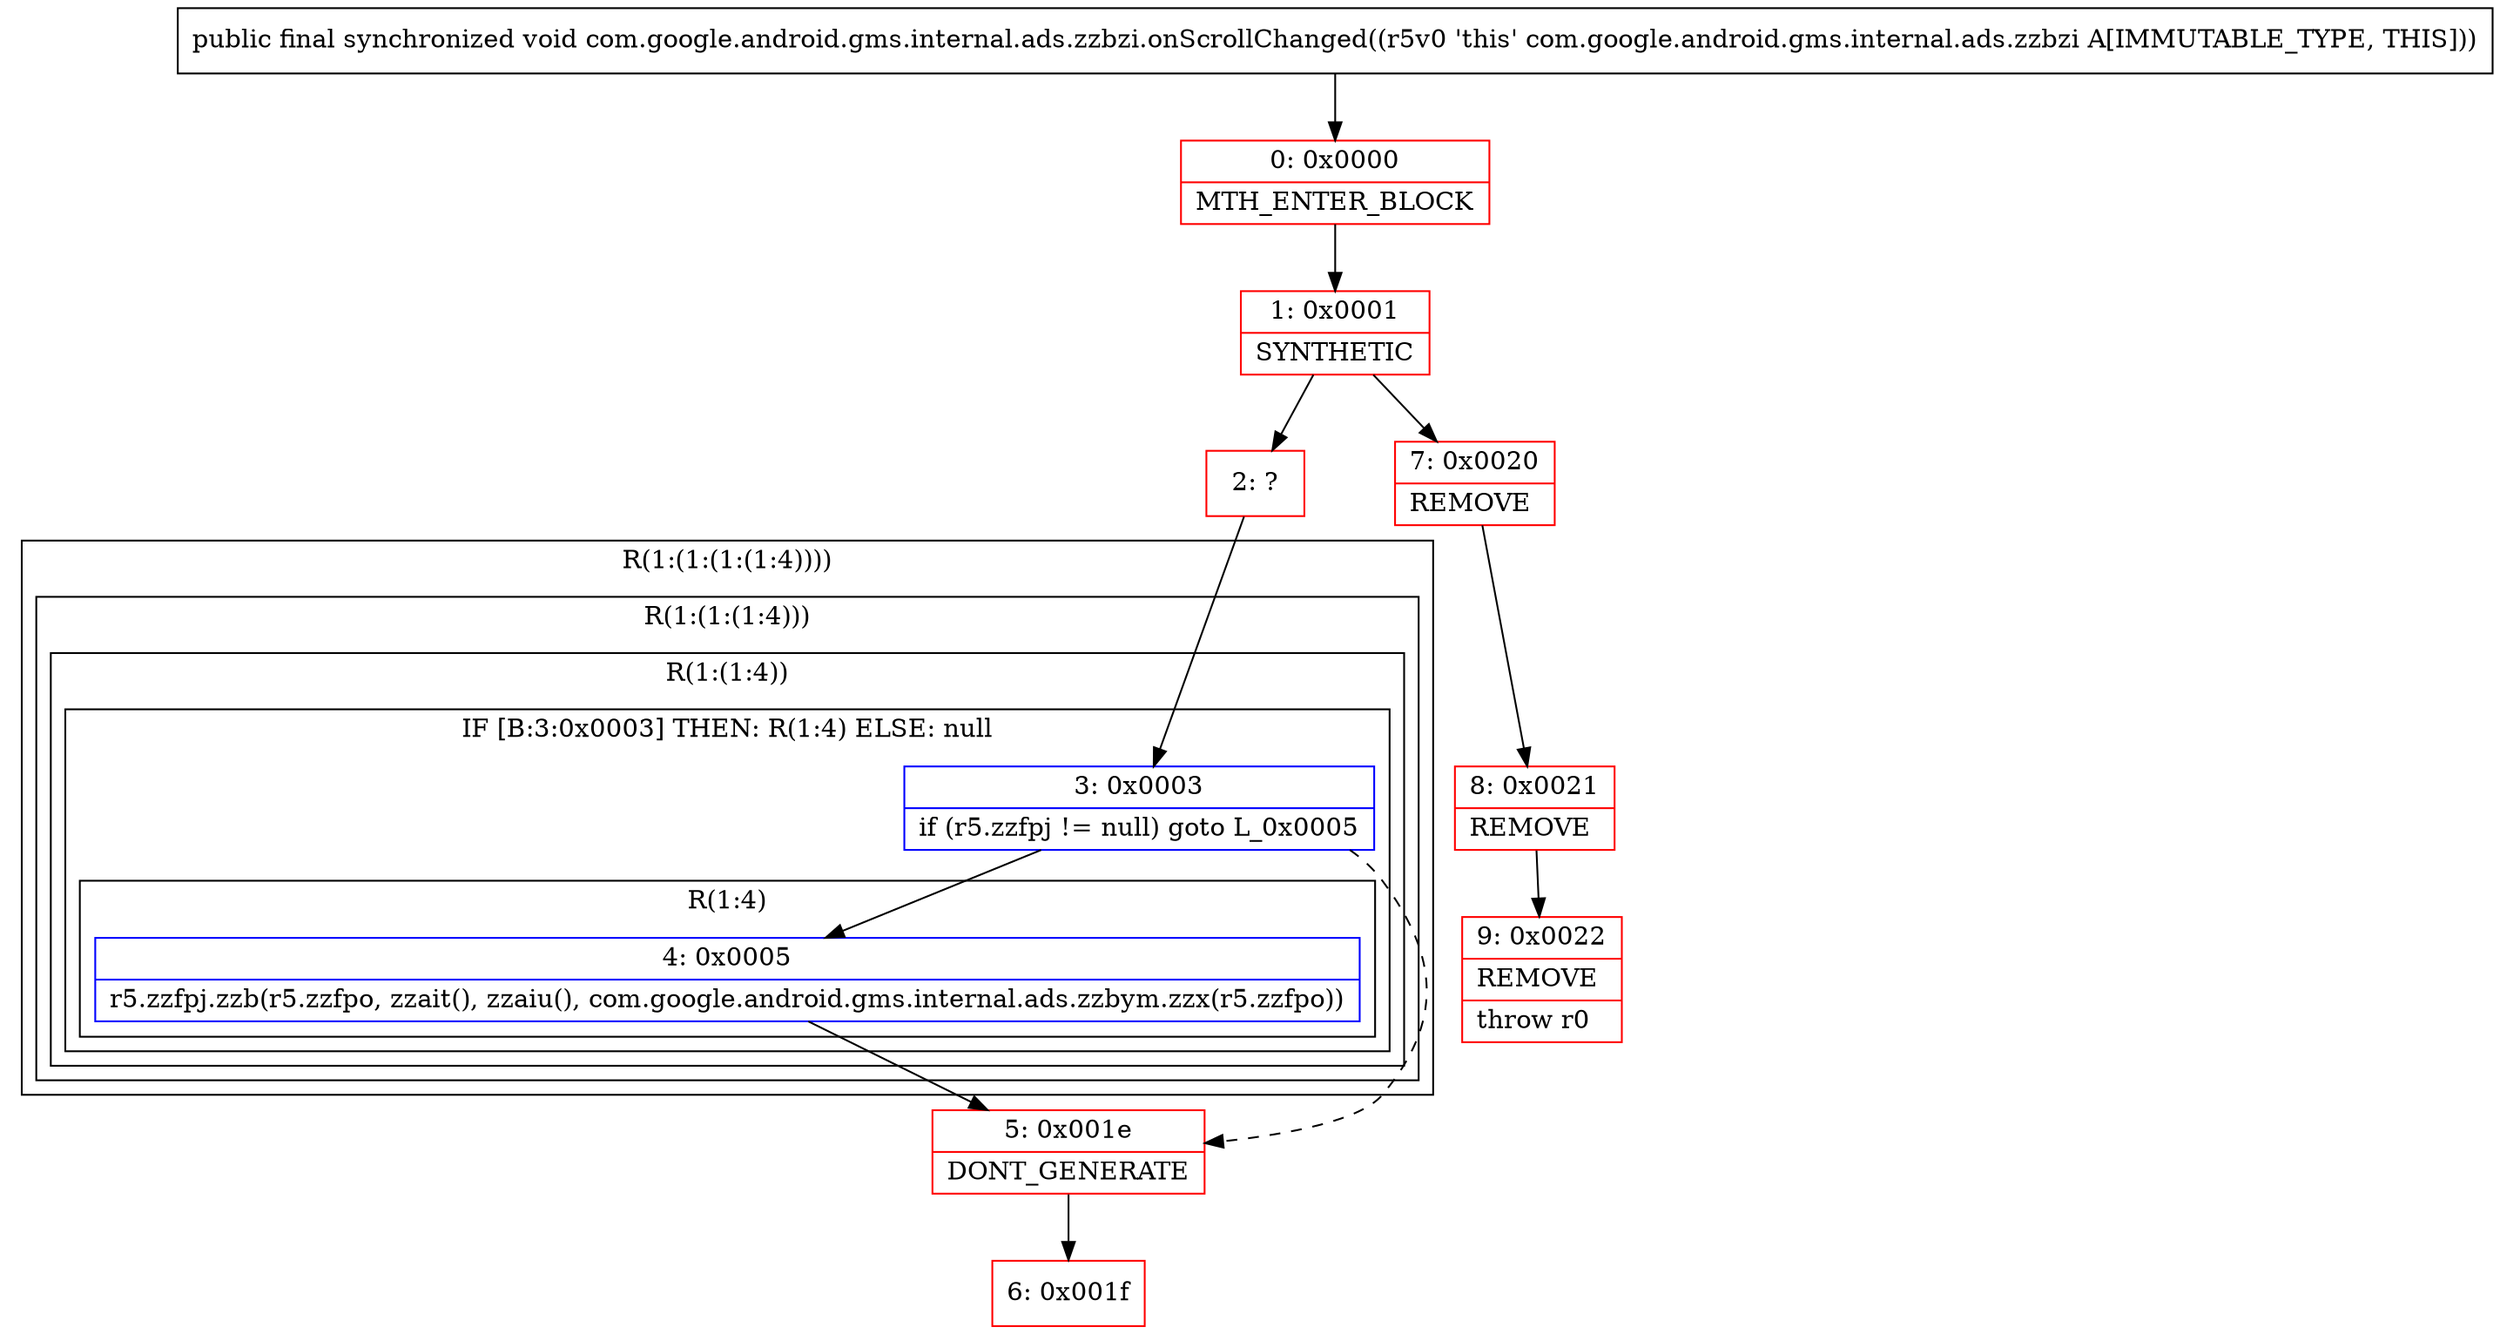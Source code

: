 digraph "CFG forcom.google.android.gms.internal.ads.zzbzi.onScrollChanged()V" {
subgraph cluster_Region_1566785937 {
label = "R(1:(1:(1:(1:4))))";
node [shape=record,color=blue];
subgraph cluster_Region_1953186072 {
label = "R(1:(1:(1:4)))";
node [shape=record,color=blue];
subgraph cluster_Region_633127107 {
label = "R(1:(1:4))";
node [shape=record,color=blue];
subgraph cluster_IfRegion_1793336645 {
label = "IF [B:3:0x0003] THEN: R(1:4) ELSE: null";
node [shape=record,color=blue];
Node_3 [shape=record,label="{3\:\ 0x0003|if (r5.zzfpj != null) goto L_0x0005\l}"];
subgraph cluster_Region_759991873 {
label = "R(1:4)";
node [shape=record,color=blue];
Node_4 [shape=record,label="{4\:\ 0x0005|r5.zzfpj.zzb(r5.zzfpo, zzait(), zzaiu(), com.google.android.gms.internal.ads.zzbym.zzx(r5.zzfpo))\l}"];
}
}
}
}
}
Node_0 [shape=record,color=red,label="{0\:\ 0x0000|MTH_ENTER_BLOCK\l}"];
Node_1 [shape=record,color=red,label="{1\:\ 0x0001|SYNTHETIC\l}"];
Node_2 [shape=record,color=red,label="{2\:\ ?}"];
Node_5 [shape=record,color=red,label="{5\:\ 0x001e|DONT_GENERATE\l}"];
Node_6 [shape=record,color=red,label="{6\:\ 0x001f}"];
Node_7 [shape=record,color=red,label="{7\:\ 0x0020|REMOVE\l}"];
Node_8 [shape=record,color=red,label="{8\:\ 0x0021|REMOVE\l}"];
Node_9 [shape=record,color=red,label="{9\:\ 0x0022|REMOVE\l|throw r0\l}"];
MethodNode[shape=record,label="{public final synchronized void com.google.android.gms.internal.ads.zzbzi.onScrollChanged((r5v0 'this' com.google.android.gms.internal.ads.zzbzi A[IMMUTABLE_TYPE, THIS])) }"];
MethodNode -> Node_0;
Node_3 -> Node_4;
Node_3 -> Node_5[style=dashed];
Node_4 -> Node_5;
Node_0 -> Node_1;
Node_1 -> Node_2;
Node_1 -> Node_7;
Node_2 -> Node_3;
Node_5 -> Node_6;
Node_7 -> Node_8;
Node_8 -> Node_9;
}

